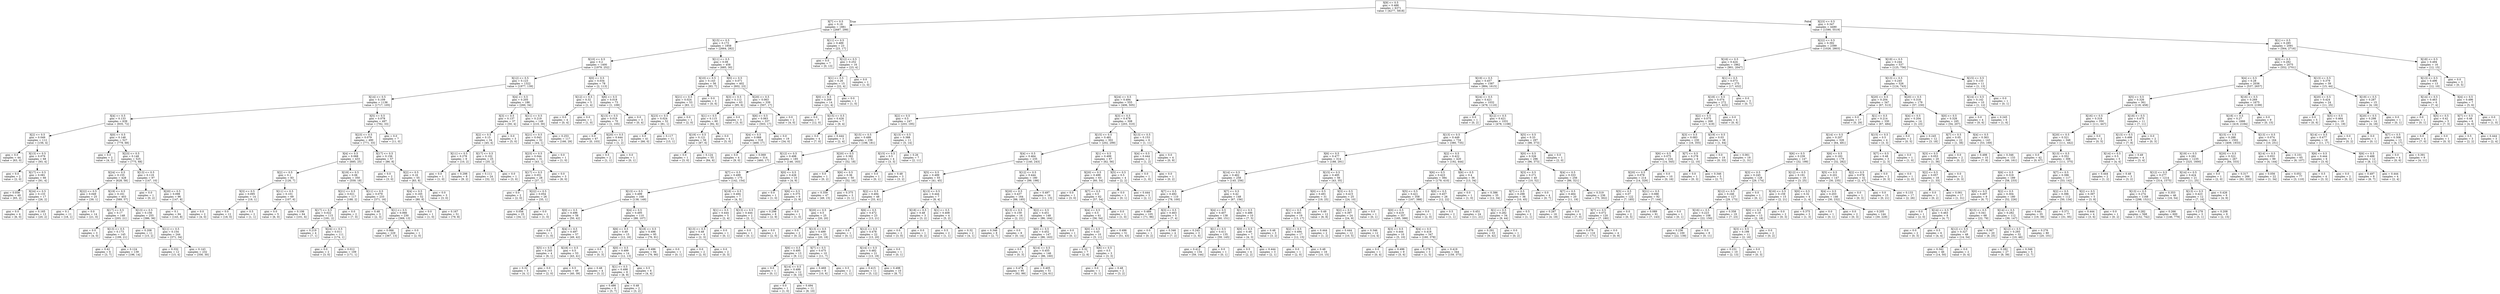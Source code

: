 digraph Tree {
node [shape=box] ;
0 [label="X[9] <= 0.5\ngini = 0.488\nsamples = 6371\nvalue = [4277, 5818]"] ;
1 [label="X[7] <= 0.5\ngini = 0.18\nsamples = 1881\nvalue = [2687, 299]"] ;
0 -> 1 [labeldistance=2.5, labelangle=45, headlabel="True"] ;
2 [label="X[15] <= 0.5\ngini = 0.173\nsamples = 1858\nvalue = [2664, 282]"] ;
1 -> 2 ;
3 [label="X[10] <= 0.5\ngini = 0.2\nsamples = 1400\nvalue = [1979, 252]"] ;
2 -> 3 ;
4 [label="X[12] <= 0.5\ngini = 0.123\nsamples = 1322\nvalue = [1977, 139]"] ;
3 -> 4 ;
5 [label="X[14] <= 0.5\ngini = 0.109\nsamples = 1136\nvalue = [1717, 105]"] ;
4 -> 5 ;
6 [label="X[4] <= 0.5\ngini = 0.133\nsamples = 639\nvalue = [935, 72]"] ;
5 -> 6 ;
7 [label="X[2] <= 0.5\ngini = 0.049\nsamples = 112\nvalue = [156, 4]"] ;
6 -> 7 ;
8 [label="gini = 0.0\nsamples = 44\nvalue = [63, 0]"] ;
7 -> 8 ;
9 [label="X[13] <= 0.5\ngini = 0.079\nsamples = 68\nvalue = [93, 4]"] ;
7 -> 9 ;
10 [label="gini = 0.0\nsamples = 2\nvalue = [2, 0]"] ;
9 -> 10 ;
11 [label="X[17] <= 0.5\ngini = 0.081\nsamples = 66\nvalue = [91, 4]"] ;
9 -> 11 ;
12 [label="gini = 0.058\nsamples = 49\nvalue = [65, 2]"] ;
11 -> 12 ;
13 [label="X[24] <= 0.5\ngini = 0.133\nsamples = 17\nvalue = [26, 2]"] ;
11 -> 13 ;
14 [label="gini = 0.0\nsamples = 4\nvalue = [6, 0]"] ;
13 -> 14 ;
15 [label="gini = 0.165\nsamples = 13\nvalue = [20, 2]"] ;
13 -> 15 ;
16 [label="X[0] <= 0.5\ngini = 0.148\nsamples = 527\nvalue = [779, 68]"] ;
6 -> 16 ;
17 [label="gini = 0.0\nsamples = 2\nvalue = [4, 0]"] ;
16 -> 17 ;
18 [label="X[23] <= 0.5\ngini = 0.148\nsamples = 525\nvalue = [775, 68]"] ;
16 -> 18 ;
19 [label="X[24] <= 0.5\ngini = 0.155\nsamples = 428\nvalue = [628, 58]"] ;
18 -> 19 ;
20 [label="X[22] <= 0.5\ngini = 0.049\nsamples = 25\nvalue = [39, 1]"] ;
19 -> 20 ;
21 [label="gini = 0.1\nsamples = 11\nvalue = [18, 1]"] ;
20 -> 21 ;
22 [label="gini = 0.0\nsamples = 14\nvalue = [21, 0]"] ;
20 -> 22 ;
23 [label="X[19] <= 0.5\ngini = 0.161\nsamples = 403\nvalue = [589, 57]"] ;
19 -> 23 ;
24 [label="X[17] <= 0.5\ngini = 0.17\nsamples = 148\nvalue = [203, 21]"] ;
23 -> 24 ;
25 [label="gini = 0.0\nsamples = 3\nvalue = [4, 0]"] ;
24 -> 25 ;
26 [label="X[13] <= 0.5\ngini = 0.173\nsamples = 145\nvalue = [199, 21]"] ;
24 -> 26 ;
27 [label="gini = 0.42\nsamples = 6\nvalue = [3, 7]"] ;
26 -> 27 ;
28 [label="gini = 0.124\nsamples = 139\nvalue = [196, 14]"] ;
26 -> 28 ;
29 [label="X[13] <= 0.5\ngini = 0.156\nsamples = 255\nvalue = [386, 36]"] ;
23 -> 29 ;
30 [label="gini = 0.208\nsamples = 11\nvalue = [15, 2]"] ;
29 -> 30 ;
31 [label="X[11] <= 0.5\ngini = 0.154\nsamples = 244\nvalue = [371, 34]"] ;
29 -> 31 ;
32 [label="gini = 0.332\nsamples = 12\nvalue = [15, 4]"] ;
31 -> 32 ;
33 [label="gini = 0.143\nsamples = 232\nvalue = [356, 30]"] ;
31 -> 33 ;
34 [label="X[13] <= 0.5\ngini = 0.119\nsamples = 97\nvalue = [147, 10]"] ;
18 -> 34 ;
35 [label="gini = 0.0\nsamples = 1\nvalue = [0, 2]"] ;
34 -> 35 ;
36 [label="X[20] <= 0.5\ngini = 0.098\nsamples = 96\nvalue = [147, 8]"] ;
34 -> 36 ;
37 [label="gini = 0.1\nsamples = 94\nvalue = [143, 8]"] ;
36 -> 37 ;
38 [label="gini = 0.0\nsamples = 2\nvalue = [4, 0]"] ;
36 -> 38 ;
39 [label="X[5] <= 0.5\ngini = 0.078\nsamples = 497\nvalue = [782, 33]"] ;
5 -> 39 ;
40 [label="X[23] <= 0.5\ngini = 0.079\nsamples = 490\nvalue = [771, 33]"] ;
39 -> 40 ;
41 [label="X[4] <= 0.5\ngini = 0.068\nsamples = 433\nvalue = [685, 25]"] ;
40 -> 41 ;
42 [label="X[2] <= 0.5\ngini = 0.1\nsamples = 83\nvalue = [126, 7]"] ;
41 -> 42 ;
43 [label="X[3] <= 0.5\ngini = 0.095\nsamples = 14\nvalue = [19, 1]"] ;
42 -> 43 ;
44 [label="gini = 0.0\nsamples = 12\nvalue = [18, 0]"] ;
43 -> 44 ;
45 [label="gini = 0.5\nsamples = 2\nvalue = [1, 1]"] ;
43 -> 45 ;
46 [label="X[11] <= 0.5\ngini = 0.101\nsamples = 69\nvalue = [107, 6]"] ;
42 -> 46 ;
47 [label="gini = 0.0\nsamples = 5\nvalue = [6, 0]"] ;
46 -> 47 ;
48 [label="gini = 0.106\nsamples = 64\nvalue = [101, 6]"] ;
46 -> 48 ;
49 [label="X[19] <= 0.5\ngini = 0.06\nsamples = 350\nvalue = [559, 18]"] ;
41 -> 49 ;
50 [label="X[21] <= 0.5\ngini = 0.021\nsamples = 117\nvalue = [188, 2]"] ;
49 -> 50 ;
51 [label="X[17] <= 0.5\ngini = 0.022\nsamples = 115\nvalue = [181, 2]"] ;
50 -> 51 ;
52 [label="gini = 0.219\nsamples = 4\nvalue = [7, 1]"] ;
51 -> 52 ;
53 [label="X[24] <= 0.5\ngini = 0.011\nsamples = 111\nvalue = [174, 1]"] ;
51 -> 53 ;
54 [label="gini = 0.0\nsamples = 2\nvalue = [3, 0]"] ;
53 -> 54 ;
55 [label="gini = 0.012\nsamples = 109\nvalue = [171, 1]"] ;
53 -> 55 ;
56 [label="gini = 0.0\nsamples = 2\nvalue = [7, 0]"] ;
50 -> 56 ;
57 [label="X[11] <= 0.5\ngini = 0.079\nsamples = 233\nvalue = [371, 16]"] ;
49 -> 57 ;
58 [label="gini = 0.48\nsamples = 3\nvalue = [2, 3]"] ;
57 -> 58 ;
59 [label="X[1] <= 0.5\ngini = 0.066\nsamples = 230\nvalue = [369, 13]"] ;
57 -> 59 ;
60 [label="gini = 0.066\nsamples = 229\nvalue = [367, 13]"] ;
59 -> 60 ;
61 [label="gini = 0.0\nsamples = 1\nvalue = [2, 0]"] ;
59 -> 61 ;
62 [label="X[17] <= 0.5\ngini = 0.156\nsamples = 57\nvalue = [86, 8]"] ;
40 -> 62 ;
63 [label="gini = 0.0\nsamples = 2\nvalue = [3, 0]"] ;
62 -> 63 ;
64 [label="X[2] <= 0.5\ngini = 0.16\nsamples = 55\nvalue = [83, 8]"] ;
62 -> 64 ;
65 [label="X[4] <= 0.5\ngini = 0.165\nsamples = 52\nvalue = [80, 8]"] ;
64 -> 65 ;
66 [label="gini = 0.0\nsamples = 1\nvalue = [1, 0]"] ;
65 -> 66 ;
67 [label="gini = 0.167\nsamples = 51\nvalue = [79, 8]"] ;
65 -> 67 ;
68 [label="gini = 0.0\nsamples = 3\nvalue = [3, 0]"] ;
64 -> 68 ;
69 [label="gini = 0.0\nsamples = 7\nvalue = [11, 0]"] ;
39 -> 69 ;
70 [label="X[4] <= 0.5\ngini = 0.205\nsamples = 186\nvalue = [260, 34]"] ;
4 -> 70 ;
71 [label="X[3] <= 0.5\ngini = 0.137\nsamples = 37\nvalue = [50, 4]"] ;
70 -> 71 ;
72 [label="X[2] <= 0.5\ngini = 0.15\nsamples = 34\nvalue = [45, 4]"] ;
71 -> 72 ;
73 [label="X[11] <= 0.5\ngini = 0.278\nsamples = 9\nvalue = [10, 2]"] ;
72 -> 73 ;
74 [label="gini = 0.0\nsamples = 1\nvalue = [1, 0]"] ;
73 -> 74 ;
75 [label="gini = 0.298\nsamples = 8\nvalue = [9, 2]"] ;
73 -> 75 ;
76 [label="X[17] <= 0.5\ngini = 0.102\nsamples = 25\nvalue = [35, 2]"] ;
72 -> 76 ;
77 [label="gini = 0.111\nsamples = 24\nvalue = [32, 2]"] ;
76 -> 77 ;
78 [label="gini = 0.0\nsamples = 1\nvalue = [3, 0]"] ;
76 -> 78 ;
79 [label="gini = 0.0\nsamples = 3\nvalue = [5, 0]"] ;
71 -> 79 ;
80 [label="X[11] <= 0.5\ngini = 0.219\nsamples = 149\nvalue = [210, 30]"] ;
70 -> 80 ;
81 [label="X[21] <= 0.5\ngini = 0.043\nsamples = 32\nvalue = [44, 1]"] ;
80 -> 81 ;
82 [label="X[23] <= 0.5\ngini = 0.044\nsamples = 31\nvalue = [43, 1]"] ;
81 -> 82 ;
83 [label="X[17] <= 0.5\ngini = 0.051\nsamples = 28\nvalue = [37, 1]"] ;
82 -> 83 ;
84 [label="gini = 0.0\nsamples = 2\nvalue = [2, 0]"] ;
83 -> 84 ;
85 [label="X[22] <= 0.5\ngini = 0.054\nsamples = 26\nvalue = [35, 1]"] ;
83 -> 85 ;
86 [label="gini = 0.056\nsamples = 25\nvalue = [34, 1]"] ;
85 -> 86 ;
87 [label="gini = 0.0\nsamples = 1\nvalue = [1, 0]"] ;
85 -> 87 ;
88 [label="gini = 0.0\nsamples = 3\nvalue = [6, 0]"] ;
82 -> 88 ;
89 [label="gini = 0.0\nsamples = 1\nvalue = [1, 0]"] ;
81 -> 89 ;
90 [label="gini = 0.253\nsamples = 117\nvalue = [166, 29]"] ;
80 -> 90 ;
91 [label="X[0] <= 0.5\ngini = 0.034\nsamples = 78\nvalue = [2, 113]"] ;
3 -> 91 ;
92 [label="X[12] <= 0.5\ngini = 0.32\nsamples = 5\nvalue = [1, 4]"] ;
91 -> 92 ;
93 [label="gini = 0.0\nsamples = 4\nvalue = [0, 4]"] ;
92 -> 93 ;
94 [label="gini = 0.0\nsamples = 1\nvalue = [1, 0]"] ;
92 -> 94 ;
95 [label="X[6] <= 0.5\ngini = 0.018\nsamples = 73\nvalue = [1, 109]"] ;
91 -> 95 ;
96 [label="X[13] <= 0.5\ngini = 0.019\nsamples = 70\nvalue = [1, 105]"] ;
95 -> 96 ;
97 [label="gini = 0.0\nsamples = 67\nvalue = [0, 103]"] ;
96 -> 97 ;
98 [label="X[20] <= 0.5\ngini = 0.444\nsamples = 3\nvalue = [1, 2]"] ;
96 -> 98 ;
99 [label="gini = 0.5\nsamples = 2\nvalue = [1, 1]"] ;
98 -> 99 ;
100 [label="gini = 0.0\nsamples = 1\nvalue = [0, 1]"] ;
98 -> 100 ;
101 [label="gini = 0.0\nsamples = 3\nvalue = [0, 4]"] ;
95 -> 101 ;
102 [label="X[11] <= 0.5\ngini = 0.08\nsamples = 458\nvalue = [685, 30]"] ;
2 -> 102 ;
103 [label="X[10] <= 0.5\ngini = 0.143\nsamples = 56\nvalue = [83, 7]"] ;
102 -> 103 ;
104 [label="X[21] <= 0.5\ngini = 0.024\nsamples = 53\nvalue = [83, 1]"] ;
103 -> 104 ;
105 [label="X[23] <= 0.5\ngini = 0.024\nsamples = 52\nvalue = [81, 1]"] ;
104 -> 105 ;
106 [label="gini = 0.0\nsamples = 41\nvalue = [66, 0]"] ;
105 -> 106 ;
107 [label="gini = 0.117\nsamples = 11\nvalue = [15, 1]"] ;
105 -> 107 ;
108 [label="gini = 0.0\nsamples = 1\nvalue = [2, 0]"] ;
104 -> 108 ;
109 [label="gini = 0.0\nsamples = 3\nvalue = [0, 6]"] ;
103 -> 109 ;
110 [label="X[0] <= 0.5\ngini = 0.071\nsamples = 402\nvalue = [602, 23]"] ;
102 -> 110 ;
111 [label="X[3] <= 0.5\ngini = 0.112\nsamples = 63\nvalue = [95, 6]"] ;
110 -> 111 ;
112 [label="X[1] <= 0.5\ngini = 0.115\nsamples = 60\nvalue = [92, 6]"] ;
111 -> 112 ;
113 [label="X[19] <= 0.5\ngini = 0.121\nsamples = 56\nvalue = [87, 6]"] ;
112 -> 113 ;
114 [label="gini = 0.0\nsamples = 1\nvalue = [3, 0]"] ;
113 -> 114 ;
115 [label="gini = 0.124\nsamples = 55\nvalue = [84, 6]"] ;
113 -> 115 ;
116 [label="gini = 0.0\nsamples = 4\nvalue = [5, 0]"] ;
112 -> 116 ;
117 [label="gini = 0.0\nsamples = 3\nvalue = [3, 0]"] ;
111 -> 117 ;
118 [label="X[20] <= 0.5\ngini = 0.063\nsamples = 339\nvalue = [507, 17]"] ;
110 -> 118 ;
119 [label="X[6] <= 0.5\ngini = 0.063\nsamples = 337\nvalue = [503, 17]"] ;
118 -> 119 ;
120 [label="X[4] <= 0.5\ngini = 0.068\nsamples = 318\nvalue = [469, 17]"] ;
119 -> 120 ;
121 [label="gini = 0.0\nsamples = 4\nvalue = [9, 0]"] ;
120 -> 121 ;
122 [label="gini = 0.069\nsamples = 314\nvalue = [460, 17]"] ;
120 -> 122 ;
123 [label="gini = 0.0\nsamples = 19\nvalue = [34, 0]"] ;
119 -> 123 ;
124 [label="gini = 0.0\nsamples = 2\nvalue = [4, 0]"] ;
118 -> 124 ;
125 [label="X[11] <= 0.5\ngini = 0.489\nsamples = 23\nvalue = [23, 17]"] ;
1 -> 125 ;
126 [label="gini = 0.0\nsamples = 7\nvalue = [0, 13]"] ;
125 -> 126 ;
127 [label="X[12] <= 0.5\ngini = 0.252\nsamples = 16\nvalue = [23, 4]"] ;
125 -> 127 ;
128 [label="X[1] <= 0.5\ngini = 0.26\nsamples = 15\nvalue = [22, 4]"] ;
127 -> 128 ;
129 [label="X[0] <= 0.5\ngini = 0.269\nsamples = 14\nvalue = [21, 4]"] ;
128 -> 129 ;
130 [label="gini = 0.0\nsamples = 7\nvalue = [12, 0]"] ;
129 -> 130 ;
131 [label="X[15] <= 0.5\ngini = 0.426\nsamples = 7\nvalue = [9, 4]"] ;
129 -> 131 ;
132 [label="gini = 0.0\nsamples = 4\nvalue = [7, 0]"] ;
131 -> 132 ;
133 [label="gini = 0.444\nsamples = 3\nvalue = [2, 4]"] ;
131 -> 133 ;
134 [label="gini = 0.0\nsamples = 1\nvalue = [1, 0]"] ;
128 -> 134 ;
135 [label="gini = 0.0\nsamples = 1\nvalue = [1, 0]"] ;
127 -> 135 ;
136 [label="X[23] <= 0.5\ngini = 0.347\nsamples = 4490\nvalue = [1590, 5519]"] ;
0 -> 136 [labeldistance=2.5, labelangle=-45, headlabel="False"] ;
137 [label="X[22] <= 0.5\ngini = 0.392\nsamples = 2399\nvalue = [1026, 2803]"] ;
136 -> 137 ;
138 [label="X[16] <= 0.5\ngini = 0.424\nsamples = 1862\nvalue = [901, 2047]"] ;
137 -> 138 ;
139 [label="X[19] <= 0.5\ngini = 0.457\nsamples = 1587\nvalue = [884, 1615]"] ;
138 -> 139 ;
140 [label="X[24] <= 0.5\ngini = 0.494\nsamples = 555\nvalue = [406, 505]"] ;
139 -> 140 ;
141 [label="X[2] <= 0.5\ngini = 0.5\nsamples = 247\nvalue = [203, 195]"] ;
140 -> 141 ;
142 [label="X[15] <= 0.5\ngini = 0.499\nsamples = 236\nvalue = [198, 181]"] ;
141 -> 142 ;
143 [label="X[12] <= 0.5\ngini = 0.498\nsamples = 185\nvalue = [146, 163]"] ;
142 -> 143 ;
144 [label="X[7] <= 0.5\ngini = 0.499\nsamples = 175\nvalue = [142, 154]"] ;
143 -> 144 ;
145 [label="X[13] <= 0.5\ngini = 0.499\nsamples = 168\nvalue = [138, 149]"] ;
144 -> 145 ;
146 [label="X[0] <= 0.5\ngini = 0.496\nsamples = 58\nvalue = [50, 42]"] ;
145 -> 146 ;
147 [label="gini = 0.0\nsamples = 1\nvalue = [1, 0]"] ;
146 -> 147 ;
148 [label="X[4] <= 0.5\ngini = 0.497\nsamples = 57\nvalue = [49, 42]"] ;
146 -> 148 ;
149 [label="X[5] <= 0.5\ngini = 0.245\nsamples = 4\nvalue = [6, 1]"] ;
148 -> 149 ;
150 [label="gini = 0.32\nsamples = 3\nvalue = [4, 1]"] ;
149 -> 150 ;
151 [label="gini = 0.0\nsamples = 1\nvalue = [2, 0]"] ;
149 -> 151 ;
152 [label="X[18] <= 0.5\ngini = 0.5\nsamples = 53\nvalue = [43, 41]"] ;
148 -> 152 ;
153 [label="gini = 0.5\nsamples = 49\nvalue = [40, 39]"] ;
152 -> 153 ;
154 [label="gini = 0.48\nsamples = 4\nvalue = [3, 2]"] ;
152 -> 154 ;
155 [label="X[4] <= 0.5\ngini = 0.495\nsamples = 110\nvalue = [88, 107]"] ;
145 -> 155 ;
156 [label="X[6] <= 0.5\ngini = 0.49\nsamples = 15\nvalue = [12, 16]"] ;
155 -> 156 ;
157 [label="gini = 0.0\nsamples = 1\nvalue = [0, 3]"] ;
156 -> 157 ;
158 [label="X[0] <= 0.5\ngini = 0.499\nsamples = 14\nvalue = [12, 13]"] ;
156 -> 158 ;
159 [label="X[1] <= 0.5\ngini = 0.498\nsamples = 8\nvalue = [8, 9]"] ;
158 -> 159 ;
160 [label="gini = 0.486\nsamples = 6\nvalue = [5, 7]"] ;
159 -> 160 ;
161 [label="gini = 0.48\nsamples = 2\nvalue = [3, 2]"] ;
159 -> 161 ;
162 [label="gini = 0.5\nsamples = 6\nvalue = [4, 4]"] ;
158 -> 162 ;
163 [label="X[18] <= 0.5\ngini = 0.496\nsamples = 95\nvalue = [76, 91]"] ;
155 -> 163 ;
164 [label="gini = 0.496\nsamples = 94\nvalue = [76, 90]"] ;
163 -> 164 ;
165 [label="gini = 0.0\nsamples = 1\nvalue = [0, 1]"] ;
163 -> 165 ;
166 [label="X[18] <= 0.5\ngini = 0.494\nsamples = 7\nvalue = [4, 5]"] ;
144 -> 166 ;
167 [label="X[1] <= 0.5\ngini = 0.444\nsamples = 5\nvalue = [2, 4]"] ;
166 -> 167 ;
168 [label="X[13] <= 0.5\ngini = 0.48\nsamples = 4\nvalue = [2, 3]"] ;
167 -> 168 ;
169 [label="gini = 0.0\nsamples = 2\nvalue = [2, 0]"] ;
168 -> 169 ;
170 [label="gini = 0.0\nsamples = 2\nvalue = [0, 3]"] ;
168 -> 170 ;
171 [label="gini = 0.0\nsamples = 1\nvalue = [0, 1]"] ;
167 -> 171 ;
172 [label="X[13] <= 0.5\ngini = 0.444\nsamples = 2\nvalue = [2, 1]"] ;
166 -> 172 ;
173 [label="gini = 0.0\nsamples = 1\nvalue = [0, 1]"] ;
172 -> 173 ;
174 [label="gini = 0.0\nsamples = 1\nvalue = [2, 0]"] ;
172 -> 174 ;
175 [label="X[0] <= 0.5\ngini = 0.426\nsamples = 10\nvalue = [4, 9]"] ;
143 -> 175 ;
176 [label="gini = 0.0\nsamples = 1\nvalue = [1, 0]"] ;
175 -> 176 ;
177 [label="X[6] <= 0.5\ngini = 0.375\nsamples = 9\nvalue = [3, 9]"] ;
175 -> 177 ;
178 [label="gini = 0.298\nsamples = 8\nvalue = [2, 9]"] ;
177 -> 178 ;
179 [label="gini = 0.0\nsamples = 1\nvalue = [1, 0]"] ;
177 -> 179 ;
180 [label="X[20] <= 0.5\ngini = 0.382\nsamples = 51\nvalue = [52, 18]"] ;
142 -> 180 ;
181 [label="gini = 0.0\nsamples = 1\nvalue = [0, 2]"] ;
180 -> 181 ;
182 [label="X[6] <= 0.5\ngini = 0.36\nsamples = 50\nvalue = [52, 16]"] ;
180 -> 182 ;
183 [label="gini = 0.359\nsamples = 47\nvalue = [49, 15]"] ;
182 -> 183 ;
184 [label="gini = 0.375\nsamples = 3\nvalue = [3, 1]"] ;
182 -> 184 ;
185 [label="X[13] <= 0.5\ngini = 0.388\nsamples = 11\nvalue = [5, 14]"] ;
141 -> 185 ;
186 [label="X[15] <= 0.5\ngini = 0.5\nsamples = 4\nvalue = [3, 3]"] ;
185 -> 186 ;
187 [label="gini = 0.0\nsamples = 1\nvalue = [0, 1]"] ;
186 -> 187 ;
188 [label="gini = 0.48\nsamples = 3\nvalue = [3, 2]"] ;
186 -> 188 ;
189 [label="gini = 0.26\nsamples = 7\nvalue = [2, 11]"] ;
185 -> 189 ;
190 [label="X[3] <= 0.5\ngini = 0.478\nsamples = 308\nvalue = [203, 310]"] ;
140 -> 190 ;
191 [label="X[15] <= 0.5\ngini = 0.481\nsamples = 302\nvalue = [202, 299]"] ;
190 -> 191 ;
192 [label="X[4] <= 0.5\ngini = 0.464\nsamples = 235\nvalue = [140, 243]"] ;
191 -> 192 ;
193 [label="X[5] <= 0.5\ngini = 0.499\nsamples = 55\nvalue = [41, 45]"] ;
192 -> 193 ;
194 [label="X[2] <= 0.5\ngini = 0.494\nsamples = 48\nvalue = [33, 41]"] ;
193 -> 194 ;
195 [label="X[20] <= 0.5\ngini = 0.5\nsamples = 25\nvalue = [20, 20]"] ;
194 -> 195 ;
196 [label="gini = 0.0\nsamples = 2\nvalue = [0, 2]"] ;
195 -> 196 ;
197 [label="X[13] <= 0.5\ngini = 0.499\nsamples = 23\nvalue = [20, 18]"] ;
195 -> 197 ;
198 [label="X[6] <= 0.5\ngini = 0.495\nsamples = 13\nvalue = [9, 11]"] ;
197 -> 198 ;
199 [label="gini = 0.0\nsamples = 1\nvalue = [0, 1]"] ;
198 -> 199 ;
200 [label="X[14] <= 0.5\ngini = 0.499\nsamples = 12\nvalue = [9, 10]"] ;
198 -> 200 ;
201 [label="gini = 0.0\nsamples = 1\nvalue = [1, 0]"] ;
200 -> 201 ;
202 [label="gini = 0.494\nsamples = 11\nvalue = [8, 10]"] ;
200 -> 202 ;
203 [label="X[7] <= 0.5\ngini = 0.475\nsamples = 10\nvalue = [11, 7]"] ;
197 -> 203 ;
204 [label="gini = 0.469\nsamples = 8\nvalue = [10, 6]"] ;
203 -> 204 ;
205 [label="gini = 0.5\nsamples = 2\nvalue = [1, 1]"] ;
203 -> 205 ;
206 [label="X[6] <= 0.5\ngini = 0.472\nsamples = 23\nvalue = [13, 21]"] ;
194 -> 206 ;
207 [label="gini = 0.0\nsamples = 1\nvalue = [0, 1]"] ;
206 -> 207 ;
208 [label="X[12] <= 0.5\ngini = 0.478\nsamples = 22\nvalue = [13, 20]"] ;
206 -> 208 ;
209 [label="X[14] <= 0.5\ngini = 0.482\nsamples = 21\nvalue = [13, 19]"] ;
208 -> 209 ;
210 [label="gini = 0.415\nsamples = 11\nvalue = [5, 12]"] ;
209 -> 210 ;
211 [label="gini = 0.498\nsamples = 10\nvalue = [8, 7]"] ;
209 -> 211 ;
212 [label="gini = 0.0\nsamples = 1\nvalue = [0, 1]"] ;
208 -> 212 ;
213 [label="X[13] <= 0.5\ngini = 0.444\nsamples = 7\nvalue = [8, 4]"] ;
193 -> 213 ;
214 [label="X[18] <= 0.5\ngini = 0.48\nsamples = 3\nvalue = [3, 2]"] ;
213 -> 214 ;
215 [label="gini = 0.0\nsamples = 2\nvalue = [3, 0]"] ;
214 -> 215 ;
216 [label="gini = 0.0\nsamples = 1\nvalue = [0, 2]"] ;
214 -> 216 ;
217 [label="X[1] <= 0.5\ngini = 0.408\nsamples = 4\nvalue = [5, 2]"] ;
213 -> 217 ;
218 [label="gini = 0.5\nsamples = 2\nvalue = [1, 1]"] ;
217 -> 218 ;
219 [label="gini = 0.32\nsamples = 2\nvalue = [4, 1]"] ;
217 -> 219 ;
220 [label="X[12] <= 0.5\ngini = 0.444\nsamples = 180\nvalue = [99, 198]"] ;
192 -> 220 ;
221 [label="X[20] <= 0.5\ngini = 0.437\nsamples = 164\nvalue = [88, 185]"] ;
220 -> 221 ;
222 [label="X[13] <= 0.5\ngini = 0.159\nsamples = 16\nvalue = [2, 21]"] ;
221 -> 222 ;
223 [label="gini = 0.346\nsamples = 8\nvalue = [2, 7]"] ;
222 -> 223 ;
224 [label="gini = 0.0\nsamples = 8\nvalue = [0, 14]"] ;
222 -> 224 ;
225 [label="X[2] <= 0.5\ngini = 0.451\nsamples = 148\nvalue = [86, 164]"] ;
221 -> 225 ;
226 [label="X[0] <= 0.5\ngini = 0.452\nsamples = 147\nvalue = [86, 163]"] ;
225 -> 226 ;
227 [label="gini = 0.0\nsamples = 1\nvalue = [0, 3]"] ;
226 -> 227 ;
228 [label="X[14] <= 0.5\ngini = 0.455\nsamples = 146\nvalue = [86, 160]"] ;
226 -> 228 ;
229 [label="gini = 0.474\nsamples = 95\nvalue = [62, 99]"] ;
228 -> 229 ;
230 [label="gini = 0.405\nsamples = 51\nvalue = [24, 61]"] ;
228 -> 230 ;
231 [label="gini = 0.0\nsamples = 1\nvalue = [0, 1]"] ;
225 -> 231 ;
232 [label="gini = 0.497\nsamples = 16\nvalue = [11, 13]"] ;
220 -> 232 ;
233 [label="X[1] <= 0.5\ngini = 0.499\nsamples = 67\nvalue = [62, 56]"] ;
191 -> 233 ;
234 [label="X[20] <= 0.5\ngini = 0.499\nsamples = 63\nvalue = [60, 54]"] ;
233 -> 234 ;
235 [label="gini = 0.0\nsamples = 1\nvalue = [3, 0]"] ;
234 -> 235 ;
236 [label="X[7] <= 0.5\ngini = 0.5\nsamples = 62\nvalue = [57, 54]"] ;
234 -> 236 ;
237 [label="X[4] <= 0.5\ngini = 0.5\nsamples = 61\nvalue = [56, 54]"] ;
236 -> 237 ;
238 [label="X[0] <= 0.5\ngini = 0.43\nsamples = 10\nvalue = [5, 11]"] ;
237 -> 238 ;
239 [label="gini = 0.32\nsamples = 7\nvalue = [2, 8]"] ;
238 -> 239 ;
240 [label="X[6] <= 0.5\ngini = 0.5\nsamples = 3\nvalue = [3, 3]"] ;
238 -> 240 ;
241 [label="gini = 0.0\nsamples = 1\nvalue = [0, 1]"] ;
240 -> 241 ;
242 [label="gini = 0.48\nsamples = 2\nvalue = [3, 2]"] ;
240 -> 242 ;
243 [label="gini = 0.496\nsamples = 51\nvalue = [51, 43]"] ;
237 -> 243 ;
244 [label="gini = 0.0\nsamples = 1\nvalue = [1, 0]"] ;
236 -> 244 ;
245 [label="X[5] <= 0.5\ngini = 0.5\nsamples = 4\nvalue = [2, 2]"] ;
233 -> 245 ;
246 [label="gini = 0.0\nsamples = 1\nvalue = [0, 1]"] ;
245 -> 246 ;
247 [label="gini = 0.444\nsamples = 3\nvalue = [2, 1]"] ;
245 -> 247 ;
248 [label="X[13] <= 0.5\ngini = 0.153\nsamples = 6\nvalue = [1, 11]"] ;
190 -> 248 ;
249 [label="X[4] <= 0.5\ngini = 0.444\nsamples = 2\nvalue = [1, 2]"] ;
248 -> 249 ;
250 [label="gini = 0.0\nsamples = 1\nvalue = [1, 0]"] ;
249 -> 250 ;
251 [label="gini = 0.0\nsamples = 1\nvalue = [0, 2]"] ;
249 -> 251 ;
252 [label="gini = 0.0\nsamples = 4\nvalue = [0, 9]"] ;
248 -> 252 ;
253 [label="X[24] <= 0.5\ngini = 0.421\nsamples = 1032\nvalue = [478, 1110]"] ;
139 -> 253 ;
254 [label="gini = 0.0\nsamples = 1\nvalue = [0, 2]"] ;
253 -> 254 ;
255 [label="X[12] <= 0.5\ngini = 0.421\nsamples = 1031\nvalue = [478, 1108]"] ;
253 -> 255 ;
256 [label="X[13] <= 0.5\ngini = 0.449\nsamples = 734\nvalue = [380, 735]"] ;
255 -> 256 ;
257 [label="X[6] <= 0.5\ngini = 0.477\nsamples = 314\nvalue = [188, 291]"] ;
256 -> 257 ;
258 [label="X[14] <= 0.5\ngini = 0.462\nsamples = 258\nvalue = [145, 256]"] ;
257 -> 258 ;
259 [label="X[7] <= 0.5\ngini = 0.492\nsamples = 110\nvalue = [78, 100]"] ;
258 -> 259 ;
260 [label="gini = 0.489\nsamples = 105\nvalue = [71, 96]"] ;
259 -> 260 ;
261 [label="X[3] <= 0.5\ngini = 0.463\nsamples = 5\nvalue = [7, 4]"] ;
259 -> 261 ;
262 [label="gini = 0.0\nsamples = 1\nvalue = [0, 2]"] ;
261 -> 262 ;
263 [label="gini = 0.346\nsamples = 4\nvalue = [7, 2]"] ;
261 -> 263 ;
264 [label="X[7] <= 0.5\ngini = 0.42\nsamples = 148\nvalue = [67, 156]"] ;
258 -> 264 ;
265 [label="X[4] <= 0.5\ngini = 0.407\nsamples = 138\nvalue = [60, 151]"] ;
264 -> 265 ;
266 [label="gini = 0.245\nsamples = 3\nvalue = [1, 6]"] ;
265 -> 266 ;
267 [label="X[1] <= 0.5\ngini = 0.411\nsamples = 135\nvalue = [59, 145]"] ;
265 -> 267 ;
268 [label="gini = 0.412\nsamples = 134\nvalue = [59, 144]"] ;
267 -> 268 ;
269 [label="gini = 0.0\nsamples = 1\nvalue = [0, 1]"] ;
267 -> 269 ;
270 [label="X[1] <= 0.5\ngini = 0.486\nsamples = 10\nvalue = [7, 5]"] ;
264 -> 270 ;
271 [label="X[0] <= 0.5\ngini = 0.49\nsamples = 7\nvalue = [4, 3]"] ;
270 -> 271 ;
272 [label="gini = 0.5\nsamples = 4\nvalue = [2, 2]"] ;
271 -> 272 ;
273 [label="gini = 0.444\nsamples = 3\nvalue = [2, 1]"] ;
271 -> 273 ;
274 [label="gini = 0.48\nsamples = 3\nvalue = [3, 2]"] ;
270 -> 274 ;
275 [label="X[15] <= 0.5\ngini = 0.495\nsamples = 56\nvalue = [43, 35]"] ;
257 -> 275 ;
276 [label="X[0] <= 0.5\ngini = 0.491\nsamples = 31\nvalue = [19, 25]"] ;
275 -> 276 ;
277 [label="X[1] <= 0.5\ngini = 0.491\nsamples = 19\nvalue = [13, 17]"] ;
276 -> 277 ;
278 [label="X[2] <= 0.5\ngini = 0.494\nsamples = 17\nvalue = [12, 15]"] ;
277 -> 278 ;
279 [label="gini = 0.0\nsamples = 1\nvalue = [2, 0]"] ;
278 -> 279 ;
280 [label="gini = 0.48\nsamples = 16\nvalue = [10, 15]"] ;
278 -> 280 ;
281 [label="gini = 0.444\nsamples = 2\nvalue = [1, 2]"] ;
277 -> 281 ;
282 [label="gini = 0.49\nsamples = 12\nvalue = [6, 8]"] ;
276 -> 282 ;
283 [label="X[3] <= 0.5\ngini = 0.415\nsamples = 25\nvalue = [24, 10]"] ;
275 -> 283 ;
284 [label="X[2] <= 0.5\ngini = 0.397\nsamples = 24\nvalue = [24, 9]"] ;
283 -> 284 ;
285 [label="gini = 0.444\nsamples = 12\nvalue = [10, 5]"] ;
284 -> 285 ;
286 [label="gini = 0.346\nsamples = 12\nvalue = [14, 4]"] ;
284 -> 286 ;
287 [label="gini = 0.0\nsamples = 1\nvalue = [0, 1]"] ;
283 -> 287 ;
288 [label="X[2] <= 0.5\ngini = 0.422\nsamples = 420\nvalue = [192, 444]"] ;
256 -> 288 ;
289 [label="X[6] <= 0.5\ngini = 0.423\nsamples = 384\nvalue = [179, 410]"] ;
288 -> 289 ;
290 [label="X[5] <= 0.5\ngini = 0.421\nsamples = 358\nvalue = [167, 388]"] ;
289 -> 290 ;
291 [label="X[0] <= 0.5\ngini = 0.419\nsamples = 357\nvalue = [165, 388]"] ;
290 -> 291 ;
292 [label="X[3] <= 0.5\ngini = 0.444\nsamples = 10\nvalue = [5, 10]"] ;
291 -> 292 ;
293 [label="gini = 0.0\nsamples = 1\nvalue = [0, 4]"] ;
292 -> 293 ;
294 [label="gini = 0.496\nsamples = 9\nvalue = [5, 6]"] ;
292 -> 294 ;
295 [label="X[4] <= 0.5\ngini = 0.418\nsamples = 347\nvalue = [160, 378]"] ;
291 -> 295 ;
296 [label="gini = 0.278\nsamples = 3\nvalue = [1, 5]"] ;
295 -> 296 ;
297 [label="gini = 0.419\nsamples = 344\nvalue = [159, 373]"] ;
295 -> 297 ;
298 [label="gini = 0.0\nsamples = 1\nvalue = [2, 0]"] ;
290 -> 298 ;
299 [label="X[0] <= 0.5\ngini = 0.457\nsamples = 26\nvalue = [12, 22]"] ;
289 -> 299 ;
300 [label="gini = 0.5\nsamples = 2\nvalue = [1, 1]"] ;
299 -> 300 ;
301 [label="gini = 0.451\nsamples = 24\nvalue = [11, 21]"] ;
299 -> 301 ;
302 [label="X[6] <= 0.5\ngini = 0.4\nsamples = 36\nvalue = [13, 34]"] ;
288 -> 302 ;
303 [label="gini = 0.0\nsamples = 1\nvalue = [1, 0]"] ;
302 -> 303 ;
304 [label="gini = 0.386\nsamples = 35\nvalue = [12, 34]"] ;
302 -> 304 ;
305 [label="X[5] <= 0.5\ngini = 0.33\nsamples = 297\nvalue = [98, 373]"] ;
255 -> 305 ;
306 [label="X[0] <= 0.5\ngini = 0.326\nsamples = 296\nvalue = [96, 373]"] ;
305 -> 306 ;
307 [label="X[3] <= 0.5\ngini = 0.271\nsamples = 40\nvalue = [10, 52]"] ;
306 -> 307 ;
308 [label="X[7] <= 0.5\ngini = 0.298\nsamples = 36\nvalue = [10, 45]"] ;
307 -> 308 ;
309 [label="X[1] <= 0.5\ngini = 0.282\nsamples = 34\nvalue = [9, 44]"] ;
308 -> 309 ;
310 [label="gini = 0.291\nsamples = 33\nvalue = [9, 42]"] ;
309 -> 310 ;
311 [label="gini = 0.0\nsamples = 1\nvalue = [0, 2]"] ;
309 -> 311 ;
312 [label="gini = 0.5\nsamples = 2\nvalue = [1, 1]"] ;
308 -> 312 ;
313 [label="gini = 0.0\nsamples = 4\nvalue = [0, 7]"] ;
307 -> 313 ;
314 [label="X[4] <= 0.5\ngini = 0.333\nsamples = 256\nvalue = [86, 321]"] ;
306 -> 314 ;
315 [label="X[7] <= 0.5\ngini = 0.464\nsamples = 20\nvalue = [11, 19]"] ;
314 -> 315 ;
316 [label="gini = 0.287\nsamples = 16\nvalue = [4, 19]"] ;
315 -> 316 ;
317 [label="gini = 0.0\nsamples = 4\nvalue = [7, 0]"] ;
315 -> 317 ;
318 [label="gini = 0.319\nsamples = 236\nvalue = [75, 302]"] ;
314 -> 318 ;
319 [label="gini = 0.0\nsamples = 1\nvalue = [2, 0]"] ;
305 -> 319 ;
320 [label="X[1] <= 0.5\ngini = 0.073\nsamples = 275\nvalue = [17, 432]"] ;
138 -> 320 ;
321 [label="X[18] <= 0.5\ngini = 0.074\nsamples = 272\nvalue = [17, 425]"] ;
320 -> 321 ;
322 [label="X[2] <= 0.5\ngini = 0.075\nsamples = 268\nvalue = [17, 419]"] ;
321 -> 322 ;
323 [label="X[3] <= 0.5\ngini = 0.083\nsamples = 230\nvalue = [16, 355]"] ;
322 -> 323 ;
324 [label="X[6] <= 0.5\ngini = 0.075\nsamples = 224\nvalue = [14, 345]"] ;
323 -> 324 ;
325 [label="X[20] <= 0.5\ngini = 0.078\nsamples = 214\nvalue = [14, 329]"] ;
324 -> 325 ;
326 [label="X[5] <= 0.5\ngini = 0.07\nsamples = 122\nvalue = [7, 185]"] ;
325 -> 326 ;
327 [label="X[7] <= 0.5\ngini = 0.072\nsamples = 120\nvalue = [7, 180]"] ;
326 -> 327 ;
328 [label="gini = 0.076\nsamples = 116\nvalue = [7, 171]"] ;
327 -> 328 ;
329 [label="gini = 0.0\nsamples = 4\nvalue = [0, 9]"] ;
327 -> 329 ;
330 [label="gini = 0.0\nsamples = 2\nvalue = [0, 5]"] ;
326 -> 330 ;
331 [label="X[21] <= 0.5\ngini = 0.088\nsamples = 92\nvalue = [7, 144]"] ;
325 -> 331 ;
332 [label="gini = 0.089\nsamples = 91\nvalue = [7, 143]"] ;
331 -> 332 ;
333 [label="gini = 0.0\nsamples = 1\nvalue = [0, 1]"] ;
331 -> 333 ;
334 [label="gini = 0.0\nsamples = 10\nvalue = [0, 16]"] ;
324 -> 334 ;
335 [label="X[7] <= 0.5\ngini = 0.278\nsamples = 6\nvalue = [2, 10]"] ;
323 -> 335 ;
336 [label="gini = 0.0\nsamples = 1\nvalue = [0, 3]"] ;
335 -> 336 ;
337 [label="gini = 0.346\nsamples = 5\nvalue = [2, 7]"] ;
335 -> 337 ;
338 [label="X[19] <= 0.5\ngini = 0.03\nsamples = 38\nvalue = [1, 64]"] ;
322 -> 338 ;
339 [label="gini = 0.0\nsamples = 19\nvalue = [0, 33]"] ;
338 -> 339 ;
340 [label="gini = 0.061\nsamples = 19\nvalue = [1, 31]"] ;
338 -> 340 ;
341 [label="gini = 0.0\nsamples = 4\nvalue = [0, 6]"] ;
321 -> 341 ;
342 [label="gini = 0.0\nsamples = 3\nvalue = [0, 7]"] ;
320 -> 342 ;
343 [label="X[19] <= 0.5\ngini = 0.244\nsamples = 537\nvalue = [125, 756]"] ;
137 -> 343 ;
344 [label="X[13] <= 0.5\ngini = 0.245\nsamples = 526\nvalue = [124, 743]"] ;
343 -> 344 ;
345 [label="X[20] <= 0.5\ngini = 0.204\nsamples = 347\nvalue = [67, 513]"] ;
344 -> 345 ;
346 [label="gini = 0.0\nsamples = 17\nvalue = [0, 29]"] ;
345 -> 346 ;
347 [label="X[1] <= 0.5\ngini = 0.214\nsamples = 330\nvalue = [67, 484]"] ;
345 -> 347 ;
348 [label="X[14] <= 0.5\ngini = 0.207\nsamples = 326\nvalue = [64, 481]"] ;
347 -> 348 ;
349 [label="X[6] <= 0.5\ngini = 0.239\nsamples = 147\nvalue = [32, 199]"] ;
348 -> 349 ;
350 [label="X[3] <= 0.5\ngini = 0.245\nsamples = 128\nvalue = [29, 174]"] ;
349 -> 350 ;
351 [label="X[12] <= 0.5\ngini = 0.246\nsamples = 127\nvalue = [29, 173]"] ;
350 -> 351 ;
352 [label="X[16] <= 0.5\ngini = 0.223\nsamples = 108\nvalue = [22, 150]"] ;
351 -> 352 ;
353 [label="gini = 0.236\nsamples = 100\nvalue = [22, 139]"] ;
352 -> 353 ;
354 [label="gini = 0.0\nsamples = 8\nvalue = [0, 11]"] ;
352 -> 354 ;
355 [label="gini = 0.358\nsamples = 19\nvalue = [7, 23]"] ;
351 -> 355 ;
356 [label="gini = 0.0\nsamples = 1\nvalue = [0, 1]"] ;
350 -> 356 ;
357 [label="X[12] <= 0.5\ngini = 0.191\nsamples = 19\nvalue = [3, 25]"] ;
349 -> 357 ;
358 [label="X[16] <= 0.5\ngini = 0.159\nsamples = 15\nvalue = [2, 21]"] ;
357 -> 358 ;
359 [label="X[0] <= 0.5\ngini = 0.18\nsamples = 13\nvalue = [2, 18]"] ;
358 -> 359 ;
360 [label="X[3] <= 0.5\ngini = 0.198\nsamples = 11\nvalue = [2, 16]"] ;
359 -> 360 ;
361 [label="gini = 0.231\nsamples = 10\nvalue = [2, 13]"] ;
360 -> 361 ;
362 [label="gini = 0.0\nsamples = 1\nvalue = [0, 3]"] ;
360 -> 362 ;
363 [label="gini = 0.0\nsamples = 2\nvalue = [0, 2]"] ;
359 -> 363 ;
364 [label="gini = 0.0\nsamples = 2\nvalue = [0, 3]"] ;
358 -> 364 ;
365 [label="X[0] <= 0.5\ngini = 0.32\nsamples = 4\nvalue = [1, 4]"] ;
357 -> 365 ;
366 [label="gini = 0.375\nsamples = 3\nvalue = [1, 3]"] ;
365 -> 366 ;
367 [label="gini = 0.0\nsamples = 1\nvalue = [0, 1]"] ;
365 -> 367 ;
368 [label="X[6] <= 0.5\ngini = 0.183\nsamples = 179\nvalue = [32, 282]"] ;
348 -> 368 ;
369 [label="X[5] <= 0.5\ngini = 0.201\nsamples = 147\nvalue = [30, 235]"] ;
368 -> 369 ;
370 [label="X[4] <= 0.5\ngini = 0.203\nsamples = 146\nvalue = [30, 232]"] ;
369 -> 370 ;
371 [label="gini = 0.0\nsamples = 2\nvalue = [0, 3]"] ;
370 -> 371 ;
372 [label="gini = 0.205\nsamples = 144\nvalue = [30, 229]"] ;
370 -> 372 ;
373 [label="gini = 0.0\nsamples = 1\nvalue = [0, 3]"] ;
369 -> 373 ;
374 [label="X[2] <= 0.5\ngini = 0.078\nsamples = 32\nvalue = [2, 47]"] ;
368 -> 374 ;
375 [label="gini = 0.0\nsamples = 15\nvalue = [0, 21]"] ;
374 -> 375 ;
376 [label="gini = 0.133\nsamples = 17\nvalue = [2, 26]"] ;
374 -> 376 ;
377 [label="X[15] <= 0.5\ngini = 0.5\nsamples = 4\nvalue = [3, 3]"] ;
347 -> 377 ;
378 [label="X[7] <= 0.5\ngini = 0.48\nsamples = 3\nvalue = [2, 3]"] ;
377 -> 378 ;
379 [label="gini = 0.0\nsamples = 2\nvalue = [0, 3]"] ;
378 -> 379 ;
380 [label="gini = 0.0\nsamples = 1\nvalue = [2, 0]"] ;
378 -> 380 ;
381 [label="gini = 0.0\nsamples = 1\nvalue = [1, 0]"] ;
377 -> 381 ;
382 [label="X[20] <= 0.5\ngini = 0.318\nsamples = 179\nvalue = [57, 230]"] ;
344 -> 382 ;
383 [label="X[4] <= 0.5\ngini = 0.204\nsamples = 14\nvalue = [3, 23]"] ;
382 -> 383 ;
384 [label="gini = 0.0\nsamples = 2\nvalue = [0, 5]"] ;
383 -> 384 ;
385 [label="gini = 0.245\nsamples = 12\nvalue = [3, 18]"] ;
383 -> 385 ;
386 [label="X[0] <= 0.5\ngini = 0.328\nsamples = 165\nvalue = [54, 207]"] ;
382 -> 386 ;
387 [label="X[7] <= 0.5\ngini = 0.05\nsamples = 22\nvalue = [1, 38]"] ;
386 -> 387 ;
388 [label="X[3] <= 0.5\ngini = 0.053\nsamples = 20\nvalue = [1, 36]"] ;
387 -> 388 ;
389 [label="X[2] <= 0.5\ngini = 0.057\nsamples = 18\nvalue = [1, 33]"] ;
388 -> 389 ;
390 [label="gini = 0.0\nsamples = 1\nvalue = [0, 2]"] ;
389 -> 390 ;
391 [label="gini = 0.061\nsamples = 17\nvalue = [1, 31]"] ;
389 -> 391 ;
392 [label="gini = 0.0\nsamples = 2\nvalue = [0, 3]"] ;
388 -> 392 ;
393 [label="gini = 0.0\nsamples = 2\nvalue = [0, 2]"] ;
387 -> 393 ;
394 [label="X[4] <= 0.5\ngini = 0.363\nsamples = 143\nvalue = [53, 169]"] ;
386 -> 394 ;
395 [label="gini = 0.498\nsamples = 10\nvalue = [7, 8]"] ;
394 -> 395 ;
396 [label="gini = 0.346\nsamples = 133\nvalue = [46, 161]"] ;
394 -> 396 ;
397 [label="X[15] <= 0.5\ngini = 0.133\nsamples = 11\nvalue = [1, 13]"] ;
343 -> 397 ;
398 [label="X[14] <= 0.5\ngini = 0.142\nsamples = 10\nvalue = [1, 12]"] ;
397 -> 398 ;
399 [label="gini = 0.0\nsamples = 4\nvalue = [0, 6]"] ;
398 -> 399 ;
400 [label="gini = 0.245\nsamples = 6\nvalue = [1, 6]"] ;
398 -> 400 ;
401 [label="gini = 0.0\nsamples = 1\nvalue = [0, 1]"] ;
397 -> 401 ;
402 [label="X[1] <= 0.5\ngini = 0.285\nsamples = 2091\nvalue = [564, 2716]"] ;
136 -> 402 ;
403 [label="X[3] <= 0.5\ngini = 0.282\nsamples = 2075\nvalue = [552, 2701]"] ;
402 -> 403 ;
404 [label="X[4] <= 0.5\ngini = 0.28\nsamples = 2036\nvalue = [537, 2657]"] ;
403 -> 404 ;
405 [label="X[5] <= 0.5\ngini = 0.326\nsamples = 361\nvalue = [118, 458]"] ;
404 -> 405 ;
406 [label="X[16] <= 0.5\ngini = 0.319\nsamples = 350\nvalue = [111, 447]"] ;
405 -> 406 ;
407 [label="X[20] <= 0.5\ngini = 0.321\nsamples = 348\nvalue = [111, 442]"] ;
406 -> 407 ;
408 [label="gini = 0.0\nsamples = 42\nvalue = [0, 67]"] ;
407 -> 408 ;
409 [label="X[13] <= 0.5\ngini = 0.352\nsamples = 306\nvalue = [111, 375]"] ;
407 -> 409 ;
410 [label="X[6] <= 0.5\ngini = 0.319\nsamples = 189\nvalue = [58, 233]"] ;
409 -> 410 ;
411 [label="X[0] <= 0.5\ngini = 0.497\nsamples = 9\nvalue = [6, 7]"] ;
410 -> 411 ;
412 [label="gini = 0.0\nsamples = 1\nvalue = [2, 0]"] ;
411 -> 412 ;
413 [label="X[14] <= 0.5\ngini = 0.463\nsamples = 8\nvalue = [4, 7]"] ;
411 -> 413 ;
414 [label="gini = 0.0\nsamples = 2\nvalue = [0, 3]"] ;
413 -> 414 ;
415 [label="gini = 0.5\nsamples = 6\nvalue = [4, 4]"] ;
413 -> 415 ;
416 [label="X[2] <= 0.5\ngini = 0.304\nsamples = 180\nvalue = [52, 226]"] ;
410 -> 416 ;
417 [label="X[15] <= 0.5\ngini = 0.341\nsamples = 68\nvalue = [22, 79]"] ;
416 -> 417 ;
418 [label="X[12] <= 0.5\ngini = 0.327\nsamples = 48\nvalue = [14, 54]"] ;
417 -> 418 ;
419 [label="gini = 0.342\nsamples = 46\nvalue = [14, 50]"] ;
418 -> 419 ;
420 [label="gini = 0.0\nsamples = 2\nvalue = [0, 4]"] ;
418 -> 420 ;
421 [label="gini = 0.367\nsamples = 20\nvalue = [8, 25]"] ;
417 -> 421 ;
422 [label="X[14] <= 0.5\ngini = 0.282\nsamples = 112\nvalue = [30, 147]"] ;
416 -> 422 ;
423 [label="X[12] <= 0.5\ngini = 0.293\nsamples = 32\nvalue = [10, 46]"] ;
422 -> 423 ;
424 [label="gini = 0.282\nsamples = 27\nvalue = [8, 39]"] ;
423 -> 424 ;
425 [label="gini = 0.346\nsamples = 5\nvalue = [2, 7]"] ;
423 -> 425 ;
426 [label="gini = 0.276\nsamples = 80\nvalue = [20, 101]"] ;
422 -> 426 ;
427 [label="X[7] <= 0.5\ngini = 0.396\nsamples = 117\nvalue = [53, 142]"] ;
409 -> 427 ;
428 [label="X[2] <= 0.5\ngini = 0.396\nsamples = 112\nvalue = [50, 134]"] ;
427 -> 428 ;
429 [label="gini = 0.441\nsamples = 35\nvalue = [19, 39]"] ;
428 -> 429 ;
430 [label="gini = 0.371\nsamples = 77\nvalue = [31, 95]"] ;
428 -> 430 ;
431 [label="X[2] <= 0.5\ngini = 0.397\nsamples = 5\nvalue = [3, 8]"] ;
427 -> 431 ;
432 [label="gini = 0.444\nsamples = 4\nvalue = [3, 6]"] ;
431 -> 432 ;
433 [label="gini = 0.0\nsamples = 1\nvalue = [0, 2]"] ;
431 -> 433 ;
434 [label="gini = 0.0\nsamples = 2\nvalue = [0, 5]"] ;
406 -> 434 ;
435 [label="X[18] <= 0.5\ngini = 0.475\nsamples = 11\nvalue = [7, 11]"] ;
405 -> 435 ;
436 [label="X[13] <= 0.5\ngini = 0.498\nsamples = 9\nvalue = [7, 8]"] ;
435 -> 436 ;
437 [label="X[14] <= 0.5\ngini = 0.5\nsamples = 5\nvalue = [4, 4]"] ;
436 -> 437 ;
438 [label="gini = 0.444\nsamples = 2\nvalue = [1, 2]"] ;
437 -> 438 ;
439 [label="gini = 0.48\nsamples = 3\nvalue = [3, 2]"] ;
437 -> 439 ;
440 [label="gini = 0.49\nsamples = 4\nvalue = [3, 4]"] ;
436 -> 440 ;
441 [label="gini = 0.0\nsamples = 2\nvalue = [0, 3]"] ;
435 -> 441 ;
442 [label="X[16] <= 0.5\ngini = 0.269\nsamples = 1675\nvalue = [419, 2199]"] ;
404 -> 442 ;
443 [label="X[18] <= 0.5\ngini = 0.27\nsamples = 1666\nvalue = [419, 2184]"] ;
442 -> 443 ;
444 [label="X[15] <= 0.5\ngini = 0.288\nsamples = 1502\nvalue = [409, 1933]"] ;
443 -> 444 ;
445 [label="X[19] <= 0.5\ngini = 0.281\nsamples = 1235\nvalue = [325, 1600]"] ;
444 -> 445 ;
446 [label="X[12] <= 0.5\ngini = 0.277\nsamples = 1214\nvalue = [314, 1575]"] ;
445 -> 446 ;
447 [label="X[13] <= 0.5\ngini = 0.274\nsamples = 1168\nvalue = [298, 1521]"] ;
446 -> 447 ;
448 [label="gini = 0.282\nsamples = 568\nvalue = [152, 742]"] ;
447 -> 448 ;
449 [label="gini = 0.266\nsamples = 600\nvalue = [146, 779]"] ;
447 -> 449 ;
450 [label="gini = 0.353\nsamples = 46\nvalue = [16, 54]"] ;
446 -> 450 ;
451 [label="X[14] <= 0.5\ngini = 0.424\nsamples = 21\nvalue = [11, 25]"] ;
445 -> 451 ;
452 [label="X[13] <= 0.5\ngini = 0.423\nsamples = 12\nvalue = [7, 16]"] ;
451 -> 452 ;
453 [label="gini = 0.278\nsamples = 3\nvalue = [5, 1]"] ;
452 -> 453 ;
454 [label="gini = 0.208\nsamples = 9\nvalue = [2, 15]"] ;
452 -> 454 ;
455 [label="gini = 0.426\nsamples = 9\nvalue = [4, 9]"] ;
451 -> 455 ;
456 [label="X[20] <= 0.5\ngini = 0.322\nsamples = 267\nvalue = [84, 333]"] ;
444 -> 456 ;
457 [label="gini = 0.0\nsamples = 1\nvalue = [2, 0]"] ;
456 -> 457 ;
458 [label="gini = 0.317\nsamples = 266\nvalue = [82, 333]"] ;
456 -> 458 ;
459 [label="X[13] <= 0.5\ngini = 0.074\nsamples = 164\nvalue = [10, 251]"] ;
443 -> 459 ;
460 [label="X[14] <= 0.5\ngini = 0.053\nsamples = 99\nvalue = [4, 144]"] ;
459 -> 460 ;
461 [label="gini = 0.056\nsamples = 22\nvalue = [1, 34]"] ;
460 -> 461 ;
462 [label="gini = 0.052\nsamples = 77\nvalue = [3, 110]"] ;
460 -> 462 ;
463 [label="gini = 0.101\nsamples = 65\nvalue = [6, 107]"] ;
459 -> 463 ;
464 [label="gini = 0.0\nsamples = 9\nvalue = [0, 15]"] ;
442 -> 464 ;
465 [label="X[13] <= 0.5\ngini = 0.379\nsamples = 39\nvalue = [15, 44]"] ;
403 -> 465 ;
466 [label="X[20] <= 0.5\ngini = 0.424\nsamples = 24\nvalue = [11, 25]"] ;
465 -> 466 ;
467 [label="gini = 0.0\nsamples = 5\nvalue = [0, 6]"] ;
466 -> 467 ;
468 [label="X[5] <= 0.5\ngini = 0.464\nsamples = 19\nvalue = [11, 19]"] ;
466 -> 468 ;
469 [label="X[14] <= 0.5\ngini = 0.477\nsamples = 18\nvalue = [11, 17]"] ;
468 -> 469 ;
470 [label="X[6] <= 0.5\ngini = 0.444\nsamples = 6\nvalue = [3, 6]"] ;
469 -> 470 ;
471 [label="gini = 0.5\nsamples = 4\nvalue = [3, 3]"] ;
470 -> 471 ;
472 [label="gini = 0.0\nsamples = 2\nvalue = [0, 3]"] ;
470 -> 472 ;
473 [label="X[6] <= 0.5\ngini = 0.488\nsamples = 12\nvalue = [8, 11]"] ;
469 -> 473 ;
474 [label="gini = 0.497\nsamples = 8\nvalue = [6, 7]"] ;
473 -> 474 ;
475 [label="gini = 0.444\nsamples = 4\nvalue = [2, 4]"] ;
473 -> 475 ;
476 [label="gini = 0.0\nsamples = 1\nvalue = [0, 2]"] ;
468 -> 476 ;
477 [label="X[19] <= 0.5\ngini = 0.287\nsamples = 15\nvalue = [4, 19]"] ;
465 -> 477 ;
478 [label="X[20] <= 0.5\ngini = 0.298\nsamples = 14\nvalue = [4, 18]"] ;
477 -> 478 ;
479 [label="gini = 0.0\nsamples = 1\nvalue = [0, 1]"] ;
478 -> 479 ;
480 [label="X[7] <= 0.5\ngini = 0.308\nsamples = 13\nvalue = [4, 17]"] ;
478 -> 480 ;
481 [label="gini = 0.0\nsamples = 4\nvalue = [0, 6]"] ;
480 -> 481 ;
482 [label="gini = 0.391\nsamples = 9\nvalue = [4, 11]"] ;
480 -> 482 ;
483 [label="gini = 0.0\nsamples = 1\nvalue = [0, 1]"] ;
477 -> 483 ;
484 [label="X[18] <= 0.5\ngini = 0.494\nsamples = 16\nvalue = [12, 15]"] ;
402 -> 484 ;
485 [label="X[13] <= 0.5\ngini = 0.496\nsamples = 13\nvalue = [12, 10]"] ;
484 -> 485 ;
486 [label="X[14] <= 0.5\ngini = 0.463\nsamples = 6\nvalue = [7, 4]"] ;
485 -> 486 ;
487 [label="gini = 0.0\nsamples = 1\nvalue = [0, 1]"] ;
486 -> 487 ;
488 [label="X[5] <= 0.5\ngini = 0.42\nsamples = 5\nvalue = [7, 3]"] ;
486 -> 488 ;
489 [label="gini = 0.0\nsamples = 4\nvalue = [7, 0]"] ;
488 -> 489 ;
490 [label="gini = 0.0\nsamples = 1\nvalue = [0, 3]"] ;
488 -> 490 ;
491 [label="X[4] <= 0.5\ngini = 0.496\nsamples = 7\nvalue = [5, 6]"] ;
485 -> 491 ;
492 [label="X[7] <= 0.5\ngini = 0.48\nsamples = 6\nvalue = [4, 6]"] ;
491 -> 492 ;
493 [label="gini = 0.5\nsamples = 3\nvalue = [2, 2]"] ;
492 -> 493 ;
494 [label="gini = 0.444\nsamples = 3\nvalue = [2, 4]"] ;
492 -> 494 ;
495 [label="gini = 0.0\nsamples = 1\nvalue = [1, 0]"] ;
491 -> 495 ;
496 [label="gini = 0.0\nsamples = 3\nvalue = [0, 5]"] ;
484 -> 496 ;
}